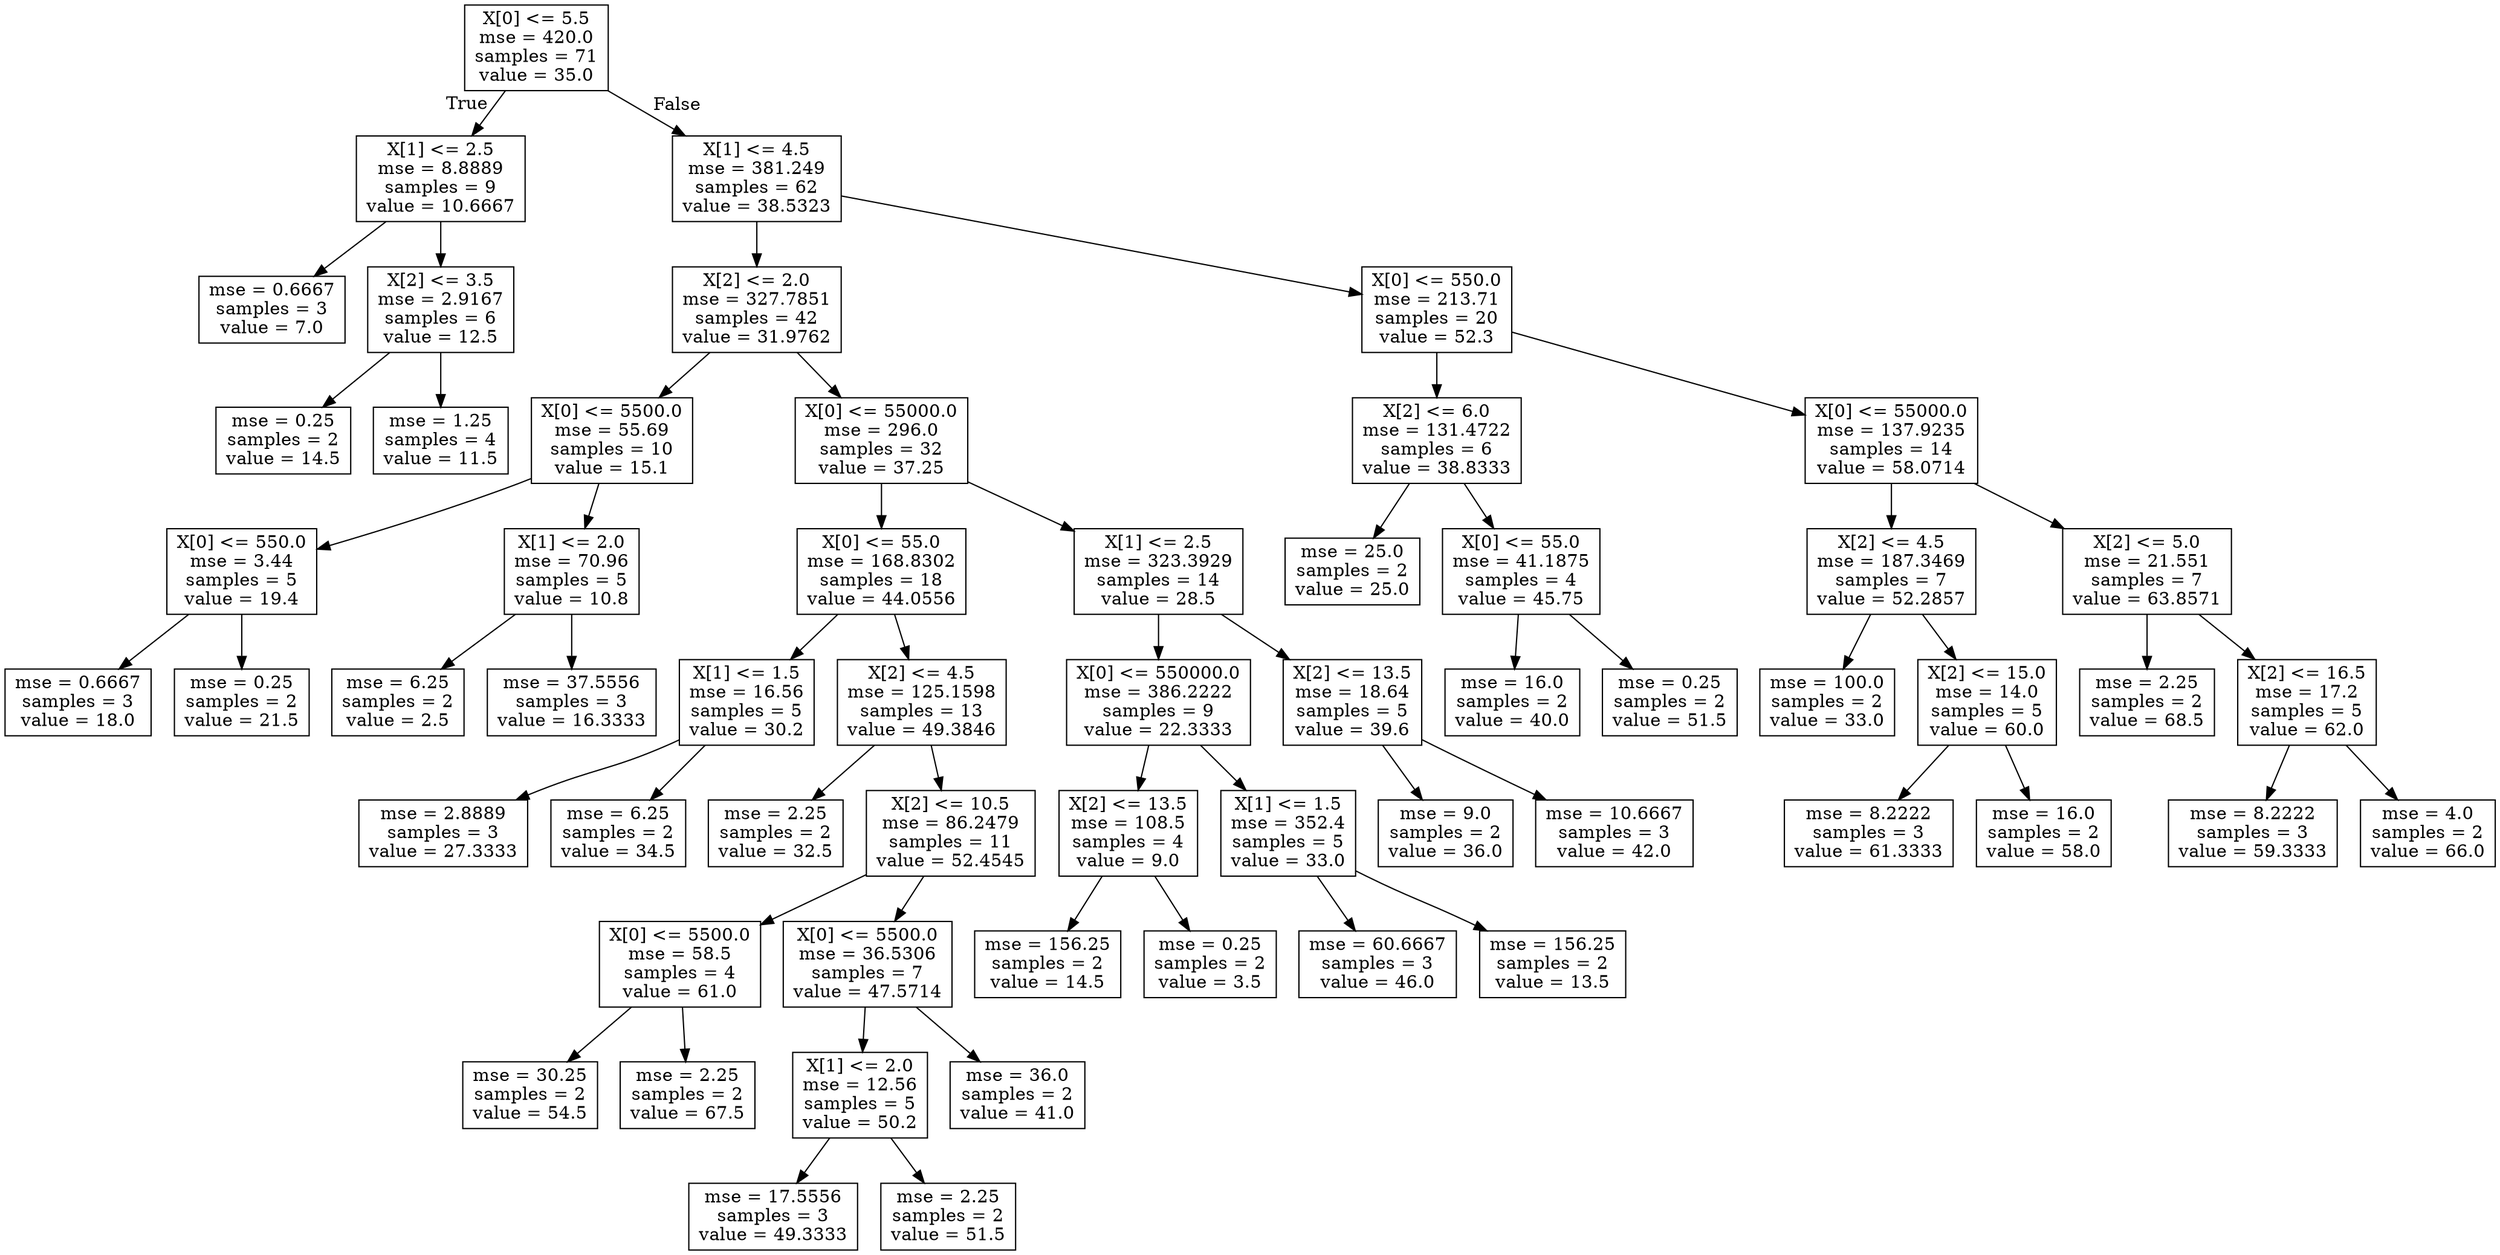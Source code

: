 digraph Tree {
node [shape=box] ;
0 [label="X[0] <= 5.5\nmse = 420.0\nsamples = 71\nvalue = 35.0"] ;
1 [label="X[1] <= 2.5\nmse = 8.8889\nsamples = 9\nvalue = 10.6667"] ;
0 -> 1 [labeldistance=2.5, labelangle=45, headlabel="True"] ;
2 [label="mse = 0.6667\nsamples = 3\nvalue = 7.0"] ;
1 -> 2 ;
3 [label="X[2] <= 3.5\nmse = 2.9167\nsamples = 6\nvalue = 12.5"] ;
1 -> 3 ;
4 [label="mse = 0.25\nsamples = 2\nvalue = 14.5"] ;
3 -> 4 ;
5 [label="mse = 1.25\nsamples = 4\nvalue = 11.5"] ;
3 -> 5 ;
6 [label="X[1] <= 4.5\nmse = 381.249\nsamples = 62\nvalue = 38.5323"] ;
0 -> 6 [labeldistance=2.5, labelangle=-45, headlabel="False"] ;
7 [label="X[2] <= 2.0\nmse = 327.7851\nsamples = 42\nvalue = 31.9762"] ;
6 -> 7 ;
8 [label="X[0] <= 5500.0\nmse = 55.69\nsamples = 10\nvalue = 15.1"] ;
7 -> 8 ;
9 [label="X[0] <= 550.0\nmse = 3.44\nsamples = 5\nvalue = 19.4"] ;
8 -> 9 ;
10 [label="mse = 0.6667\nsamples = 3\nvalue = 18.0"] ;
9 -> 10 ;
11 [label="mse = 0.25\nsamples = 2\nvalue = 21.5"] ;
9 -> 11 ;
12 [label="X[1] <= 2.0\nmse = 70.96\nsamples = 5\nvalue = 10.8"] ;
8 -> 12 ;
13 [label="mse = 6.25\nsamples = 2\nvalue = 2.5"] ;
12 -> 13 ;
14 [label="mse = 37.5556\nsamples = 3\nvalue = 16.3333"] ;
12 -> 14 ;
15 [label="X[0] <= 55000.0\nmse = 296.0\nsamples = 32\nvalue = 37.25"] ;
7 -> 15 ;
16 [label="X[0] <= 55.0\nmse = 168.8302\nsamples = 18\nvalue = 44.0556"] ;
15 -> 16 ;
17 [label="X[1] <= 1.5\nmse = 16.56\nsamples = 5\nvalue = 30.2"] ;
16 -> 17 ;
18 [label="mse = 2.8889\nsamples = 3\nvalue = 27.3333"] ;
17 -> 18 ;
19 [label="mse = 6.25\nsamples = 2\nvalue = 34.5"] ;
17 -> 19 ;
20 [label="X[2] <= 4.5\nmse = 125.1598\nsamples = 13\nvalue = 49.3846"] ;
16 -> 20 ;
21 [label="mse = 2.25\nsamples = 2\nvalue = 32.5"] ;
20 -> 21 ;
22 [label="X[2] <= 10.5\nmse = 86.2479\nsamples = 11\nvalue = 52.4545"] ;
20 -> 22 ;
23 [label="X[0] <= 5500.0\nmse = 58.5\nsamples = 4\nvalue = 61.0"] ;
22 -> 23 ;
24 [label="mse = 30.25\nsamples = 2\nvalue = 54.5"] ;
23 -> 24 ;
25 [label="mse = 2.25\nsamples = 2\nvalue = 67.5"] ;
23 -> 25 ;
26 [label="X[0] <= 5500.0\nmse = 36.5306\nsamples = 7\nvalue = 47.5714"] ;
22 -> 26 ;
27 [label="X[1] <= 2.0\nmse = 12.56\nsamples = 5\nvalue = 50.2"] ;
26 -> 27 ;
28 [label="mse = 17.5556\nsamples = 3\nvalue = 49.3333"] ;
27 -> 28 ;
29 [label="mse = 2.25\nsamples = 2\nvalue = 51.5"] ;
27 -> 29 ;
30 [label="mse = 36.0\nsamples = 2\nvalue = 41.0"] ;
26 -> 30 ;
31 [label="X[1] <= 2.5\nmse = 323.3929\nsamples = 14\nvalue = 28.5"] ;
15 -> 31 ;
32 [label="X[0] <= 550000.0\nmse = 386.2222\nsamples = 9\nvalue = 22.3333"] ;
31 -> 32 ;
33 [label="X[2] <= 13.5\nmse = 108.5\nsamples = 4\nvalue = 9.0"] ;
32 -> 33 ;
34 [label="mse = 156.25\nsamples = 2\nvalue = 14.5"] ;
33 -> 34 ;
35 [label="mse = 0.25\nsamples = 2\nvalue = 3.5"] ;
33 -> 35 ;
36 [label="X[1] <= 1.5\nmse = 352.4\nsamples = 5\nvalue = 33.0"] ;
32 -> 36 ;
37 [label="mse = 60.6667\nsamples = 3\nvalue = 46.0"] ;
36 -> 37 ;
38 [label="mse = 156.25\nsamples = 2\nvalue = 13.5"] ;
36 -> 38 ;
39 [label="X[2] <= 13.5\nmse = 18.64\nsamples = 5\nvalue = 39.6"] ;
31 -> 39 ;
40 [label="mse = 9.0\nsamples = 2\nvalue = 36.0"] ;
39 -> 40 ;
41 [label="mse = 10.6667\nsamples = 3\nvalue = 42.0"] ;
39 -> 41 ;
42 [label="X[0] <= 550.0\nmse = 213.71\nsamples = 20\nvalue = 52.3"] ;
6 -> 42 ;
43 [label="X[2] <= 6.0\nmse = 131.4722\nsamples = 6\nvalue = 38.8333"] ;
42 -> 43 ;
44 [label="mse = 25.0\nsamples = 2\nvalue = 25.0"] ;
43 -> 44 ;
45 [label="X[0] <= 55.0\nmse = 41.1875\nsamples = 4\nvalue = 45.75"] ;
43 -> 45 ;
46 [label="mse = 16.0\nsamples = 2\nvalue = 40.0"] ;
45 -> 46 ;
47 [label="mse = 0.25\nsamples = 2\nvalue = 51.5"] ;
45 -> 47 ;
48 [label="X[0] <= 55000.0\nmse = 137.9235\nsamples = 14\nvalue = 58.0714"] ;
42 -> 48 ;
49 [label="X[2] <= 4.5\nmse = 187.3469\nsamples = 7\nvalue = 52.2857"] ;
48 -> 49 ;
50 [label="mse = 100.0\nsamples = 2\nvalue = 33.0"] ;
49 -> 50 ;
51 [label="X[2] <= 15.0\nmse = 14.0\nsamples = 5\nvalue = 60.0"] ;
49 -> 51 ;
52 [label="mse = 8.2222\nsamples = 3\nvalue = 61.3333"] ;
51 -> 52 ;
53 [label="mse = 16.0\nsamples = 2\nvalue = 58.0"] ;
51 -> 53 ;
54 [label="X[2] <= 5.0\nmse = 21.551\nsamples = 7\nvalue = 63.8571"] ;
48 -> 54 ;
55 [label="mse = 2.25\nsamples = 2\nvalue = 68.5"] ;
54 -> 55 ;
56 [label="X[2] <= 16.5\nmse = 17.2\nsamples = 5\nvalue = 62.0"] ;
54 -> 56 ;
57 [label="mse = 8.2222\nsamples = 3\nvalue = 59.3333"] ;
56 -> 57 ;
58 [label="mse = 4.0\nsamples = 2\nvalue = 66.0"] ;
56 -> 58 ;
}